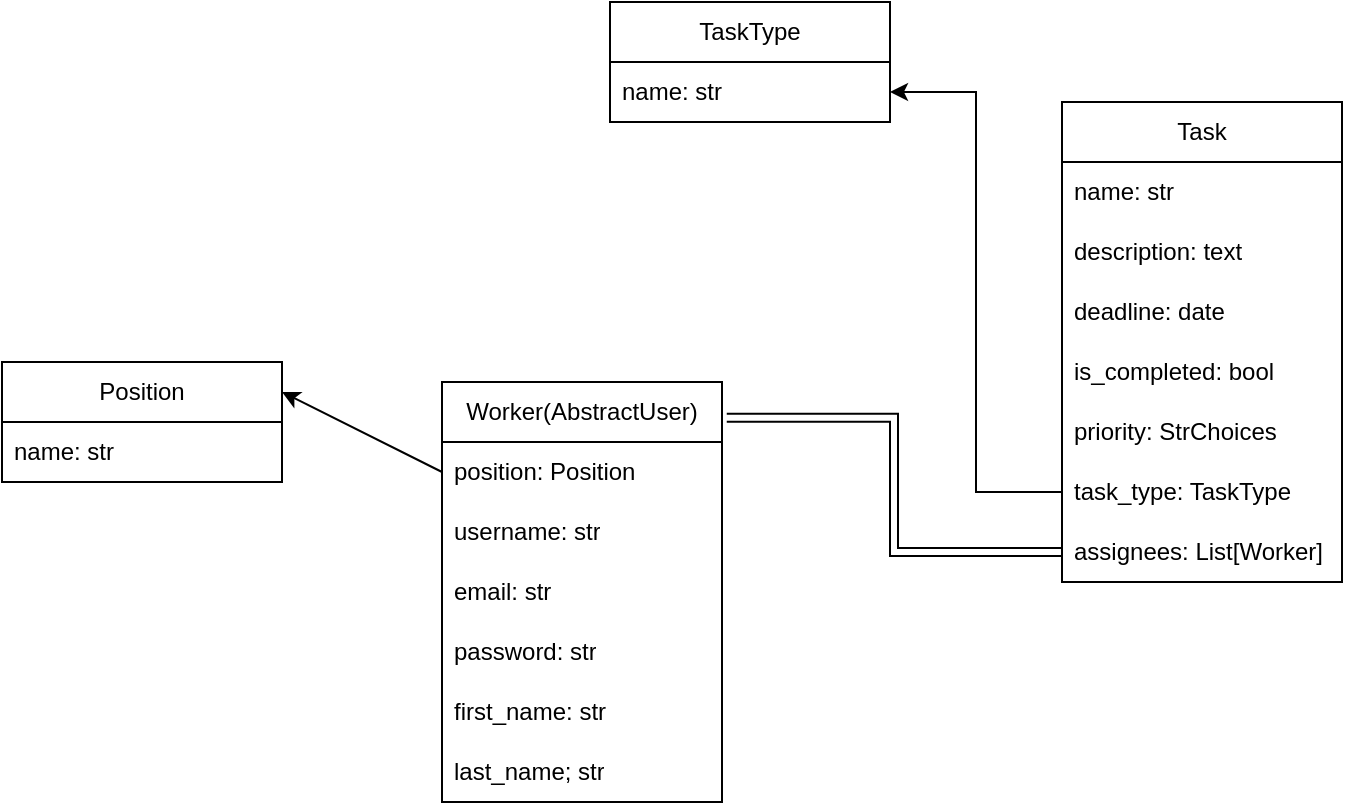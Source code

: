 <mxfile version="24.7.17">
  <diagram name="Page-1" id="GoOc2iyTDUZZ43u2Z-Ly">
    <mxGraphModel dx="1290" dy="565" grid="1" gridSize="10" guides="1" tooltips="1" connect="1" arrows="1" fold="1" page="1" pageScale="1" pageWidth="827" pageHeight="1169" math="0" shadow="0">
      <root>
        <mxCell id="0" />
        <mxCell id="1" parent="0" />
        <mxCell id="gTqWzg6SQ2YcjbLIs_Qo-5" value="Task" style="swimlane;fontStyle=0;childLayout=stackLayout;horizontal=1;startSize=30;horizontalStack=0;resizeParent=1;resizeParentMax=0;resizeLast=0;collapsible=1;marginBottom=0;whiteSpace=wrap;html=1;" vertex="1" parent="1">
          <mxGeometry x="640" y="220" width="140" height="240" as="geometry">
            <mxRectangle x="640" y="110" width="70" height="30" as="alternateBounds" />
          </mxGeometry>
        </mxCell>
        <mxCell id="gTqWzg6SQ2YcjbLIs_Qo-6" value="name: str" style="text;strokeColor=none;fillColor=none;align=left;verticalAlign=middle;spacingLeft=4;spacingRight=4;overflow=hidden;points=[[0,0.5],[1,0.5]];portConstraint=eastwest;rotatable=0;whiteSpace=wrap;html=1;" vertex="1" parent="gTqWzg6SQ2YcjbLIs_Qo-5">
          <mxGeometry y="30" width="140" height="30" as="geometry" />
        </mxCell>
        <mxCell id="gTqWzg6SQ2YcjbLIs_Qo-7" value="description: text" style="text;strokeColor=none;fillColor=none;align=left;verticalAlign=middle;spacingLeft=4;spacingRight=4;overflow=hidden;points=[[0,0.5],[1,0.5]];portConstraint=eastwest;rotatable=0;whiteSpace=wrap;html=1;" vertex="1" parent="gTqWzg6SQ2YcjbLIs_Qo-5">
          <mxGeometry y="60" width="140" height="30" as="geometry" />
        </mxCell>
        <mxCell id="gTqWzg6SQ2YcjbLIs_Qo-8" value="deadline: date" style="text;strokeColor=none;fillColor=none;align=left;verticalAlign=middle;spacingLeft=4;spacingRight=4;overflow=hidden;points=[[0,0.5],[1,0.5]];portConstraint=eastwest;rotatable=0;whiteSpace=wrap;html=1;" vertex="1" parent="gTqWzg6SQ2YcjbLIs_Qo-5">
          <mxGeometry y="90" width="140" height="30" as="geometry" />
        </mxCell>
        <mxCell id="gTqWzg6SQ2YcjbLIs_Qo-21" value="is_completed: bool" style="text;strokeColor=none;fillColor=none;align=left;verticalAlign=middle;spacingLeft=4;spacingRight=4;overflow=hidden;points=[[0,0.5],[1,0.5]];portConstraint=eastwest;rotatable=0;whiteSpace=wrap;html=1;" vertex="1" parent="gTqWzg6SQ2YcjbLIs_Qo-5">
          <mxGeometry y="120" width="140" height="30" as="geometry" />
        </mxCell>
        <mxCell id="gTqWzg6SQ2YcjbLIs_Qo-22" value="priority: StrChoices" style="text;strokeColor=none;fillColor=none;align=left;verticalAlign=middle;spacingLeft=4;spacingRight=4;overflow=hidden;points=[[0,0.5],[1,0.5]];portConstraint=eastwest;rotatable=0;whiteSpace=wrap;html=1;" vertex="1" parent="gTqWzg6SQ2YcjbLIs_Qo-5">
          <mxGeometry y="150" width="140" height="30" as="geometry" />
        </mxCell>
        <mxCell id="gTqWzg6SQ2YcjbLIs_Qo-23" value="task_type: TaskType" style="text;strokeColor=none;fillColor=none;align=left;verticalAlign=middle;spacingLeft=4;spacingRight=4;overflow=hidden;points=[[0,0.5],[1,0.5]];portConstraint=eastwest;rotatable=0;whiteSpace=wrap;html=1;" vertex="1" parent="gTqWzg6SQ2YcjbLIs_Qo-5">
          <mxGeometry y="180" width="140" height="30" as="geometry" />
        </mxCell>
        <mxCell id="gTqWzg6SQ2YcjbLIs_Qo-24" value="assignees: List[Worker]" style="text;strokeColor=none;fillColor=none;align=left;verticalAlign=middle;spacingLeft=4;spacingRight=4;overflow=hidden;points=[[0,0.5],[1,0.5]];portConstraint=eastwest;rotatable=0;whiteSpace=wrap;html=1;" vertex="1" parent="gTqWzg6SQ2YcjbLIs_Qo-5">
          <mxGeometry y="210" width="140" height="30" as="geometry" />
        </mxCell>
        <mxCell id="gTqWzg6SQ2YcjbLIs_Qo-9" value="Worker(AbstractUser)" style="swimlane;fontStyle=0;childLayout=stackLayout;horizontal=1;startSize=30;horizontalStack=0;resizeParent=1;resizeParentMax=0;resizeLast=0;collapsible=1;marginBottom=0;whiteSpace=wrap;html=1;" vertex="1" parent="1">
          <mxGeometry x="330" y="360" width="140" height="210" as="geometry" />
        </mxCell>
        <mxCell id="gTqWzg6SQ2YcjbLIs_Qo-10" value="position: Position" style="text;strokeColor=none;fillColor=none;align=left;verticalAlign=middle;spacingLeft=4;spacingRight=4;overflow=hidden;points=[[0,0.5],[1,0.5]];portConstraint=eastwest;rotatable=0;whiteSpace=wrap;html=1;" vertex="1" parent="gTqWzg6SQ2YcjbLIs_Qo-9">
          <mxGeometry y="30" width="140" height="30" as="geometry" />
        </mxCell>
        <mxCell id="gTqWzg6SQ2YcjbLIs_Qo-11" value="username: str" style="text;strokeColor=none;fillColor=none;align=left;verticalAlign=middle;spacingLeft=4;spacingRight=4;overflow=hidden;points=[[0,0.5],[1,0.5]];portConstraint=eastwest;rotatable=0;whiteSpace=wrap;html=1;" vertex="1" parent="gTqWzg6SQ2YcjbLIs_Qo-9">
          <mxGeometry y="60" width="140" height="30" as="geometry" />
        </mxCell>
        <mxCell id="gTqWzg6SQ2YcjbLIs_Qo-12" value="email: str" style="text;strokeColor=none;fillColor=none;align=left;verticalAlign=middle;spacingLeft=4;spacingRight=4;overflow=hidden;points=[[0,0.5],[1,0.5]];portConstraint=eastwest;rotatable=0;whiteSpace=wrap;html=1;" vertex="1" parent="gTqWzg6SQ2YcjbLIs_Qo-9">
          <mxGeometry y="90" width="140" height="30" as="geometry" />
        </mxCell>
        <mxCell id="gTqWzg6SQ2YcjbLIs_Qo-25" value="password: str" style="text;strokeColor=none;fillColor=none;align=left;verticalAlign=middle;spacingLeft=4;spacingRight=4;overflow=hidden;points=[[0,0.5],[1,0.5]];portConstraint=eastwest;rotatable=0;whiteSpace=wrap;html=1;" vertex="1" parent="gTqWzg6SQ2YcjbLIs_Qo-9">
          <mxGeometry y="120" width="140" height="30" as="geometry" />
        </mxCell>
        <mxCell id="gTqWzg6SQ2YcjbLIs_Qo-26" value="first_name: str" style="text;strokeColor=none;fillColor=none;align=left;verticalAlign=middle;spacingLeft=4;spacingRight=4;overflow=hidden;points=[[0,0.5],[1,0.5]];portConstraint=eastwest;rotatable=0;whiteSpace=wrap;html=1;" vertex="1" parent="gTqWzg6SQ2YcjbLIs_Qo-9">
          <mxGeometry y="150" width="140" height="30" as="geometry" />
        </mxCell>
        <mxCell id="gTqWzg6SQ2YcjbLIs_Qo-27" value="last_name; str" style="text;strokeColor=none;fillColor=none;align=left;verticalAlign=middle;spacingLeft=4;spacingRight=4;overflow=hidden;points=[[0,0.5],[1,0.5]];portConstraint=eastwest;rotatable=0;whiteSpace=wrap;html=1;" vertex="1" parent="gTqWzg6SQ2YcjbLIs_Qo-9">
          <mxGeometry y="180" width="140" height="30" as="geometry" />
        </mxCell>
        <mxCell id="gTqWzg6SQ2YcjbLIs_Qo-13" value="Position" style="swimlane;fontStyle=0;childLayout=stackLayout;horizontal=1;startSize=30;horizontalStack=0;resizeParent=1;resizeParentMax=0;resizeLast=0;collapsible=1;marginBottom=0;whiteSpace=wrap;html=1;" vertex="1" parent="1">
          <mxGeometry x="110" y="350" width="140" height="60" as="geometry" />
        </mxCell>
        <mxCell id="gTqWzg6SQ2YcjbLIs_Qo-14" value="name: str" style="text;strokeColor=none;fillColor=none;align=left;verticalAlign=middle;spacingLeft=4;spacingRight=4;overflow=hidden;points=[[0,0.5],[1,0.5]];portConstraint=eastwest;rotatable=0;whiteSpace=wrap;html=1;" vertex="1" parent="gTqWzg6SQ2YcjbLIs_Qo-13">
          <mxGeometry y="30" width="140" height="30" as="geometry" />
        </mxCell>
        <mxCell id="gTqWzg6SQ2YcjbLIs_Qo-17" value="TaskType" style="swimlane;fontStyle=0;childLayout=stackLayout;horizontal=1;startSize=30;horizontalStack=0;resizeParent=1;resizeParentMax=0;resizeLast=0;collapsible=1;marginBottom=0;whiteSpace=wrap;html=1;" vertex="1" parent="1">
          <mxGeometry x="414" y="170" width="140" height="60" as="geometry" />
        </mxCell>
        <mxCell id="gTqWzg6SQ2YcjbLIs_Qo-18" value="name: str" style="text;strokeColor=none;fillColor=none;align=left;verticalAlign=middle;spacingLeft=4;spacingRight=4;overflow=hidden;points=[[0,0.5],[1,0.5]];portConstraint=eastwest;rotatable=0;whiteSpace=wrap;html=1;" vertex="1" parent="gTqWzg6SQ2YcjbLIs_Qo-17">
          <mxGeometry y="30" width="140" height="30" as="geometry" />
        </mxCell>
        <mxCell id="gTqWzg6SQ2YcjbLIs_Qo-34" style="edgeStyle=orthogonalEdgeStyle;rounded=0;orthogonalLoop=1;jettySize=auto;html=1;exitX=0;exitY=0.5;exitDx=0;exitDy=0;entryX=1;entryY=0.5;entryDx=0;entryDy=0;" edge="1" parent="1" source="gTqWzg6SQ2YcjbLIs_Qo-23" target="gTqWzg6SQ2YcjbLIs_Qo-18">
          <mxGeometry relative="1" as="geometry" />
        </mxCell>
        <mxCell id="gTqWzg6SQ2YcjbLIs_Qo-47" style="edgeStyle=elbowEdgeStyle;shape=link;rounded=0;orthogonalLoop=1;jettySize=auto;html=1;exitX=0;exitY=0.5;exitDx=0;exitDy=0;entryX=1.017;entryY=0.085;entryDx=0;entryDy=0;entryPerimeter=0;" edge="1" parent="1" source="gTqWzg6SQ2YcjbLIs_Qo-24" target="gTqWzg6SQ2YcjbLIs_Qo-9">
          <mxGeometry relative="1" as="geometry" />
        </mxCell>
        <mxCell id="gTqWzg6SQ2YcjbLIs_Qo-51" style="edgeStyle=none;rounded=0;orthogonalLoop=1;jettySize=auto;html=1;exitX=0;exitY=0.5;exitDx=0;exitDy=0;entryX=1;entryY=0.25;entryDx=0;entryDy=0;" edge="1" parent="1" source="gTqWzg6SQ2YcjbLIs_Qo-10" target="gTqWzg6SQ2YcjbLIs_Qo-13">
          <mxGeometry relative="1" as="geometry" />
        </mxCell>
      </root>
    </mxGraphModel>
  </diagram>
</mxfile>
